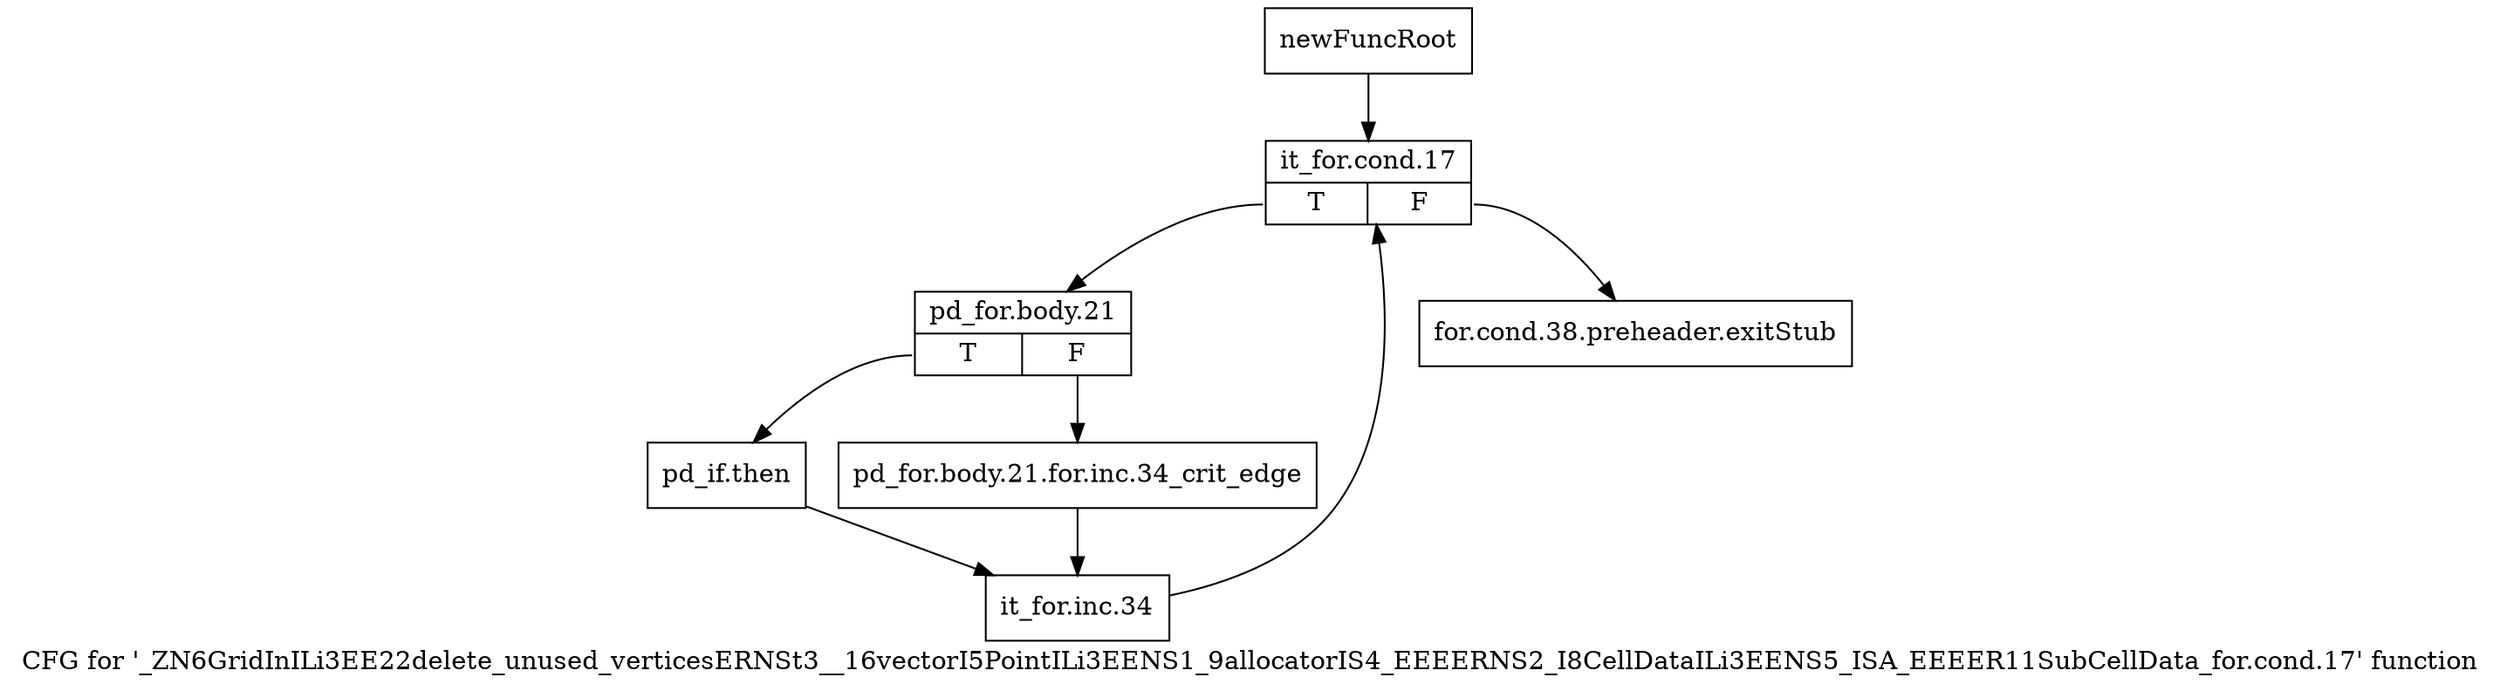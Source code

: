 digraph "CFG for '_ZN6GridInILi3EE22delete_unused_verticesERNSt3__16vectorI5PointILi3EENS1_9allocatorIS4_EEEERNS2_I8CellDataILi3EENS5_ISA_EEEER11SubCellData_for.cond.17' function" {
	label="CFG for '_ZN6GridInILi3EE22delete_unused_verticesERNSt3__16vectorI5PointILi3EENS1_9allocatorIS4_EEEERNS2_I8CellDataILi3EENS5_ISA_EEEER11SubCellData_for.cond.17' function";

	Node0x93913f0 [shape=record,label="{newFuncRoot}"];
	Node0x93913f0 -> Node0x9391490;
	Node0x9391440 [shape=record,label="{for.cond.38.preheader.exitStub}"];
	Node0x9391490 [shape=record,label="{it_for.cond.17|{<s0>T|<s1>F}}"];
	Node0x9391490:s0 -> Node0x93914e0;
	Node0x9391490:s1 -> Node0x9391440;
	Node0x93914e0 [shape=record,label="{pd_for.body.21|{<s0>T|<s1>F}}"];
	Node0x93914e0:s0 -> Node0x9391580;
	Node0x93914e0:s1 -> Node0x9391530;
	Node0x9391530 [shape=record,label="{pd_for.body.21.for.inc.34_crit_edge}"];
	Node0x9391530 -> Node0x93915d0;
	Node0x9391580 [shape=record,label="{pd_if.then}"];
	Node0x9391580 -> Node0x93915d0;
	Node0x93915d0 [shape=record,label="{it_for.inc.34}"];
	Node0x93915d0 -> Node0x9391490;
}
